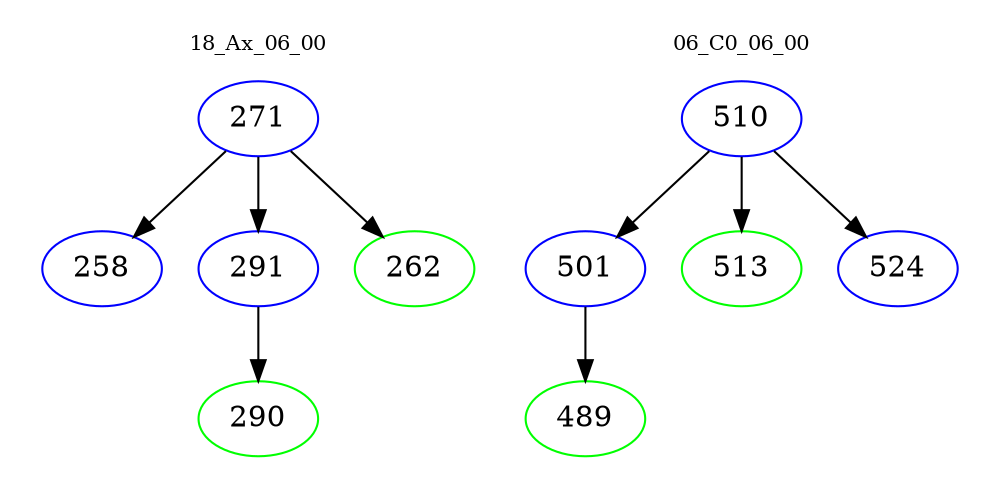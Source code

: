 digraph{
subgraph cluster_0 {
color = white
label = "18_Ax_06_00";
fontsize=10;
T0_271 [label="271", color="blue"]
T0_271 -> T0_258 [color="black"]
T0_258 [label="258", color="blue"]
T0_271 -> T0_291 [color="black"]
T0_291 [label="291", color="blue"]
T0_291 -> T0_290 [color="black"]
T0_290 [label="290", color="green"]
T0_271 -> T0_262 [color="black"]
T0_262 [label="262", color="green"]
}
subgraph cluster_1 {
color = white
label = "06_C0_06_00";
fontsize=10;
T1_510 [label="510", color="blue"]
T1_510 -> T1_501 [color="black"]
T1_501 [label="501", color="blue"]
T1_501 -> T1_489 [color="black"]
T1_489 [label="489", color="green"]
T1_510 -> T1_513 [color="black"]
T1_513 [label="513", color="green"]
T1_510 -> T1_524 [color="black"]
T1_524 [label="524", color="blue"]
}
}

